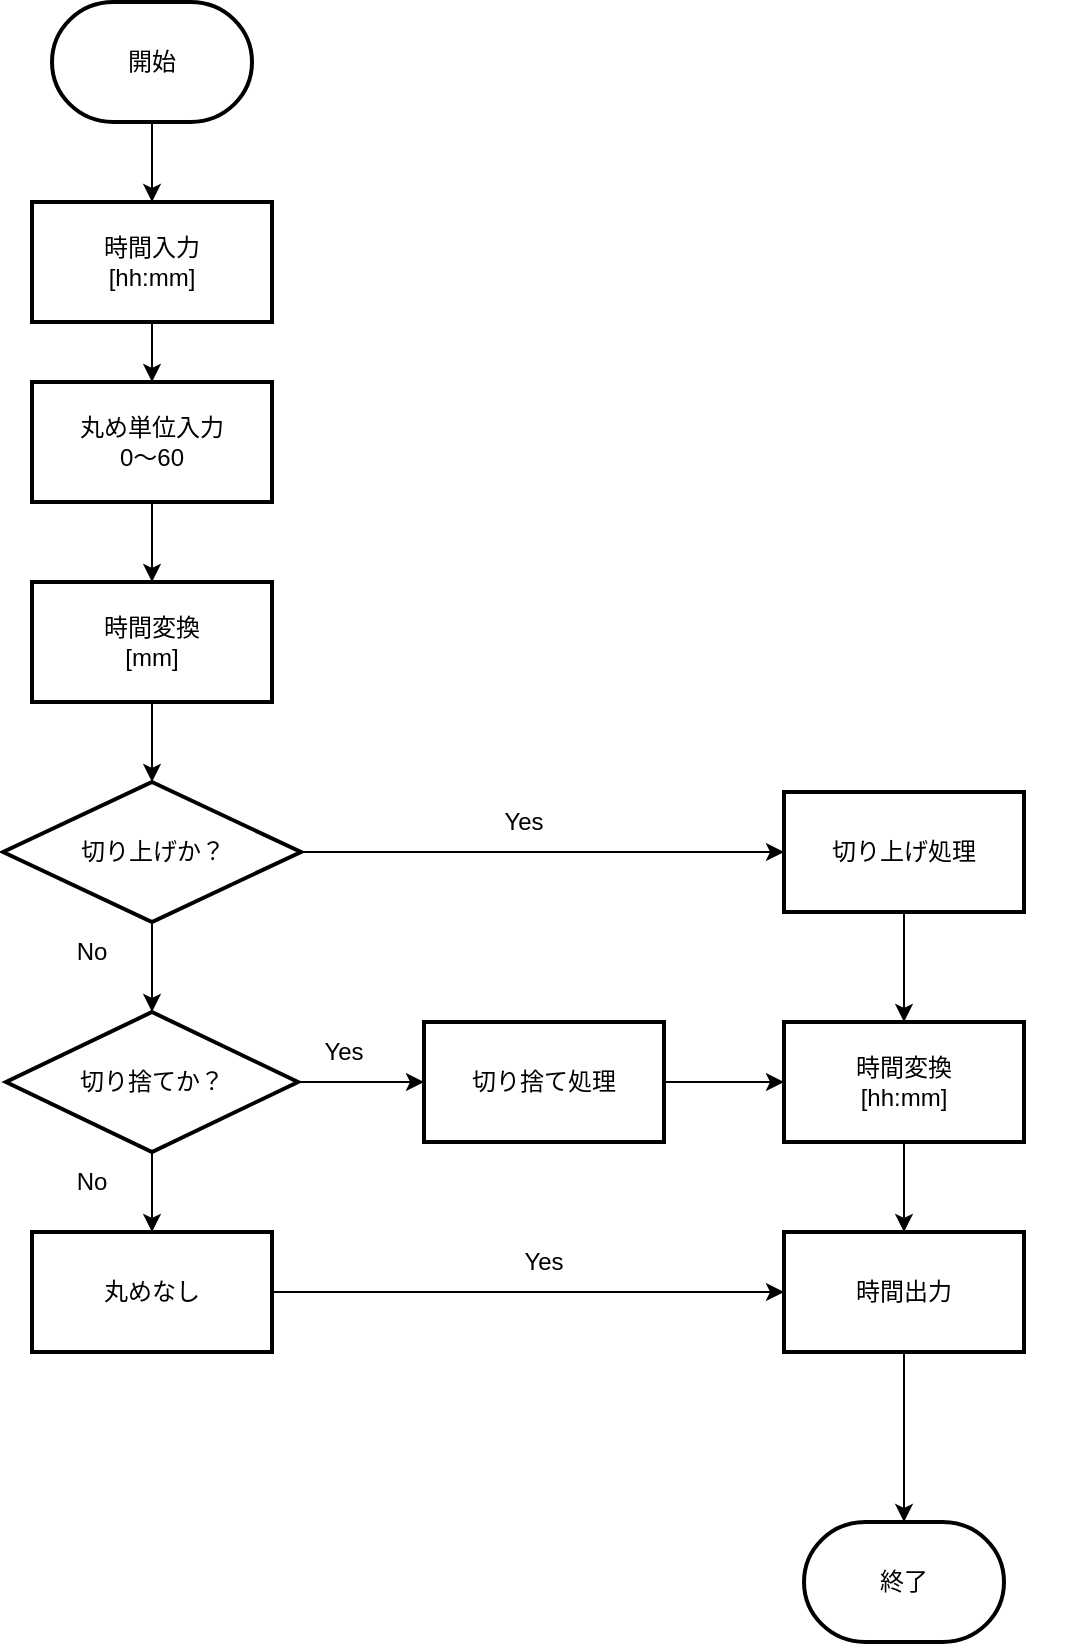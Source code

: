 <mxfile>
    <diagram id="ckOPknyWNpe-K8J8IH9X" name="ページ1">
        <mxGraphModel dx="1456" dy="1956" grid="1" gridSize="10" guides="1" tooltips="1" connect="1" arrows="1" fold="1" page="1" pageScale="1" pageWidth="827" pageHeight="1169" math="0" shadow="0">
            <root>
                <mxCell id="0"/>
                <mxCell id="1" parent="0"/>
                <mxCell id="16" value="" style="edgeStyle=none;html=1;" edge="1" parent="1" source="3" target="14">
                    <mxGeometry relative="1" as="geometry"/>
                </mxCell>
                <mxCell id="3" value="開始" style="strokeWidth=2;html=1;shape=mxgraph.flowchart.terminator;whiteSpace=wrap;" vertex="1" parent="1">
                    <mxGeometry x="104" y="-1150" width="100" height="60" as="geometry"/>
                </mxCell>
                <mxCell id="4" value="終了" style="strokeWidth=2;html=1;shape=mxgraph.flowchart.terminator;whiteSpace=wrap;" vertex="1" parent="1">
                    <mxGeometry x="480" y="-390" width="100" height="60" as="geometry"/>
                </mxCell>
                <mxCell id="14" value="時間入力&lt;br&gt;[hh:mm]" style="whiteSpace=wrap;html=1;strokeWidth=2;" vertex="1" parent="1">
                    <mxGeometry x="94" y="-1050" width="120" height="60" as="geometry"/>
                </mxCell>
                <mxCell id="80" style="edgeStyle=none;html=1;exitX=0.5;exitY=1;exitDx=0;exitDy=0;exitPerimeter=0;entryX=0.5;entryY=0;entryDx=0;entryDy=0;entryPerimeter=0;" edge="1" parent="1" source="28" target="62">
                    <mxGeometry relative="1" as="geometry"/>
                </mxCell>
                <mxCell id="84" style="edgeStyle=none;html=1;entryX=0;entryY=0.5;entryDx=0;entryDy=0;" edge="1" parent="1" source="28" target="43">
                    <mxGeometry relative="1" as="geometry"/>
                </mxCell>
                <mxCell id="28" value="切り上げか？" style="strokeWidth=2;html=1;shape=mxgraph.flowchart.decision;whiteSpace=wrap;" vertex="1" parent="1">
                    <mxGeometry x="79.5" y="-760" width="149" height="70" as="geometry"/>
                </mxCell>
                <mxCell id="37" value="" style="edgeStyle=none;html=1;exitX=0.5;exitY=1;exitDx=0;exitDy=0;" edge="1" parent="1" source="14" target="36">
                    <mxGeometry relative="1" as="geometry"/>
                </mxCell>
                <mxCell id="76" style="edgeStyle=none;html=1;exitX=0.5;exitY=1;exitDx=0;exitDy=0;entryX=0.5;entryY=0;entryDx=0;entryDy=0;entryPerimeter=0;" edge="1" parent="1" source="33" target="28">
                    <mxGeometry relative="1" as="geometry"/>
                </mxCell>
                <mxCell id="33" value="時間変換&lt;br&gt;[mm]" style="whiteSpace=wrap;html=1;strokeWidth=2;" vertex="1" parent="1">
                    <mxGeometry x="94" y="-860" width="120" height="60" as="geometry"/>
                </mxCell>
                <mxCell id="50" style="edgeStyle=none;html=1;exitX=0.5;exitY=1;exitDx=0;exitDy=0;" edge="1" parent="1" source="36" target="33">
                    <mxGeometry relative="1" as="geometry"/>
                </mxCell>
                <mxCell id="36" value="丸め単位入力&lt;br&gt;0～60" style="whiteSpace=wrap;html=1;strokeWidth=2;" vertex="1" parent="1">
                    <mxGeometry x="94" y="-960" width="120" height="60" as="geometry"/>
                </mxCell>
                <mxCell id="86" style="edgeStyle=none;html=1;entryX=0.5;entryY=0;entryDx=0;entryDy=0;" edge="1" parent="1" source="38" target="39">
                    <mxGeometry relative="1" as="geometry"/>
                </mxCell>
                <mxCell id="38" value="時間変換&lt;br&gt;[hh:mm]" style="whiteSpace=wrap;html=1;strokeWidth=2;" vertex="1" parent="1">
                    <mxGeometry x="470" y="-640" width="120" height="60" as="geometry"/>
                </mxCell>
                <mxCell id="41" style="edgeStyle=none;html=1;exitX=0.5;exitY=1;exitDx=0;exitDy=0;" edge="1" parent="1" source="39" target="4">
                    <mxGeometry relative="1" as="geometry"/>
                </mxCell>
                <mxCell id="39" value="時間出力" style="whiteSpace=wrap;html=1;strokeWidth=2;" vertex="1" parent="1">
                    <mxGeometry x="470" y="-535" width="120" height="60" as="geometry"/>
                </mxCell>
                <mxCell id="83" style="edgeStyle=none;html=1;exitX=1;exitY=0.5;exitDx=0;exitDy=0;entryX=0;entryY=0.5;entryDx=0;entryDy=0;" edge="1" parent="1" source="42" target="38">
                    <mxGeometry relative="1" as="geometry"/>
                </mxCell>
                <mxCell id="42" value="切り捨て処理" style="whiteSpace=wrap;html=1;strokeWidth=2;" vertex="1" parent="1">
                    <mxGeometry x="290" y="-640" width="120" height="60" as="geometry"/>
                </mxCell>
                <mxCell id="85" style="edgeStyle=none;html=1;entryX=0.5;entryY=0;entryDx=0;entryDy=0;" edge="1" parent="1" source="43" target="38">
                    <mxGeometry relative="1" as="geometry"/>
                </mxCell>
                <mxCell id="43" value="切り上げ処理" style="whiteSpace=wrap;html=1;strokeWidth=2;" vertex="1" parent="1">
                    <mxGeometry x="470" y="-755" width="120" height="60" as="geometry"/>
                </mxCell>
                <mxCell id="46" value="Yes" style="text;html=1;strokeColor=none;fillColor=none;align=center;verticalAlign=middle;whiteSpace=wrap;rounded=0;" vertex="1" parent="1">
                    <mxGeometry x="320" y="-535" width="60" height="30" as="geometry"/>
                </mxCell>
                <mxCell id="51" value="Yes" style="text;html=1;strokeColor=none;fillColor=none;align=center;verticalAlign=middle;whiteSpace=wrap;rounded=0;" vertex="1" parent="1">
                    <mxGeometry x="220" y="-640" width="60" height="30" as="geometry"/>
                </mxCell>
                <mxCell id="53" value="No" style="text;html=1;strokeColor=none;fillColor=none;align=center;verticalAlign=middle;whiteSpace=wrap;rounded=0;" vertex="1" parent="1">
                    <mxGeometry x="94" y="-690" width="60" height="30" as="geometry"/>
                </mxCell>
                <mxCell id="54" value="No" style="text;html=1;strokeColor=none;fillColor=none;align=center;verticalAlign=middle;whiteSpace=wrap;rounded=0;" vertex="1" parent="1">
                    <mxGeometry x="94" y="-575" width="60" height="30" as="geometry"/>
                </mxCell>
                <mxCell id="74" style="edgeStyle=none;html=1;exitX=1;exitY=0.5;exitDx=0;exitDy=0;exitPerimeter=0;entryX=0;entryY=0.5;entryDx=0;entryDy=0;" edge="1" parent="1" source="62" target="42">
                    <mxGeometry relative="1" as="geometry"/>
                </mxCell>
                <mxCell id="81" style="edgeStyle=none;html=1;exitX=0.5;exitY=1;exitDx=0;exitDy=0;exitPerimeter=0;" edge="1" parent="1" source="62" target="79">
                    <mxGeometry relative="1" as="geometry"/>
                </mxCell>
                <mxCell id="62" value="切り捨てか？" style="strokeWidth=2;html=1;shape=mxgraph.flowchart.decision;whiteSpace=wrap;" vertex="1" parent="1">
                    <mxGeometry x="81" y="-645" width="146" height="70" as="geometry"/>
                </mxCell>
                <mxCell id="73" value="Yes" style="text;html=1;strokeColor=none;fillColor=none;align=center;verticalAlign=middle;whiteSpace=wrap;rounded=0;" vertex="1" parent="1">
                    <mxGeometry x="310" y="-755" width="60" height="30" as="geometry"/>
                </mxCell>
                <mxCell id="78" value="" style="edgeStyle=none;html=1;entryDx=0;entryDy=0;endArrow=none;" edge="1" parent="1">
                    <mxGeometry relative="1" as="geometry">
                        <mxPoint x="610" y="-380" as="targetPoint"/>
                        <mxPoint x="610" y="-380" as="sourcePoint"/>
                    </mxGeometry>
                </mxCell>
                <mxCell id="82" style="edgeStyle=none;html=1;exitX=1;exitY=0.5;exitDx=0;exitDy=0;entryX=0;entryY=0.5;entryDx=0;entryDy=0;" edge="1" parent="1" source="79" target="39">
                    <mxGeometry relative="1" as="geometry"/>
                </mxCell>
                <mxCell id="79" value="丸めなし" style="whiteSpace=wrap;html=1;strokeWidth=2;" vertex="1" parent="1">
                    <mxGeometry x="94" y="-535" width="120" height="60" as="geometry"/>
                </mxCell>
            </root>
        </mxGraphModel>
    </diagram>
</mxfile>